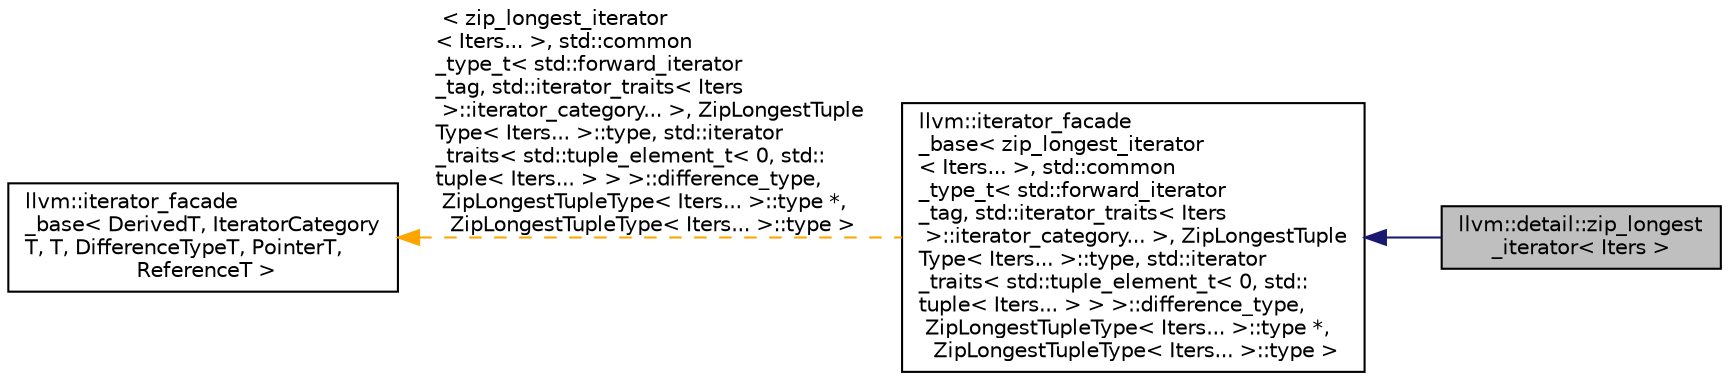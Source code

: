 digraph "llvm::detail::zip_longest_iterator&lt; Iters &gt;"
{
 // LATEX_PDF_SIZE
  bgcolor="transparent";
  edge [fontname="Helvetica",fontsize="10",labelfontname="Helvetica",labelfontsize="10"];
  node [fontname="Helvetica",fontsize="10",shape=record];
  rankdir="LR";
  Node1 [label="llvm::detail::zip_longest\l_iterator\< Iters \>",height=0.2,width=0.4,color="black", fillcolor="grey75", style="filled", fontcolor="black",tooltip=" "];
  Node2 -> Node1 [dir="back",color="midnightblue",fontsize="10",style="solid",fontname="Helvetica"];
  Node2 [label="llvm::iterator_facade\l_base\< zip_longest_iterator\l\< Iters... \>, std::common\l_type_t\< std::forward_iterator\l_tag, std::iterator_traits\< Iters\l \>::iterator_category... \>, ZipLongestTuple\lType\< Iters... \>::type, std::iterator\l_traits\< std::tuple_element_t\< 0, std::\ltuple\< Iters... \> \> \>::difference_type,\l ZipLongestTupleType\< Iters... \>::type *,\l ZipLongestTupleType\< Iters... \>::type \>",height=0.2,width=0.4,color="black",URL="$classllvm_1_1iterator__facade__base.html",tooltip=" "];
  Node3 -> Node2 [dir="back",color="orange",fontsize="10",style="dashed",label=" \< zip_longest_iterator\l\< Iters... \>, std::common\l_type_t\< std::forward_iterator\l_tag, std::iterator_traits\< Iters\l \>::iterator_category... \>, ZipLongestTuple\lType\< Iters... \>::type, std::iterator\l_traits\< std::tuple_element_t\< 0, std::\ltuple\< Iters... \> \> \>::difference_type,\l ZipLongestTupleType\< Iters... \>::type *,\l ZipLongestTupleType\< Iters... \>::type \>" ,fontname="Helvetica"];
  Node3 [label="llvm::iterator_facade\l_base\< DerivedT, IteratorCategory\lT, T, DifferenceTypeT, PointerT,\l ReferenceT \>",height=0.2,width=0.4,color="black",URL="$classllvm_1_1iterator__facade__base.html",tooltip="CRTP base class which implements the entire standard iterator facade in terms of a minimal subset of ..."];
}
